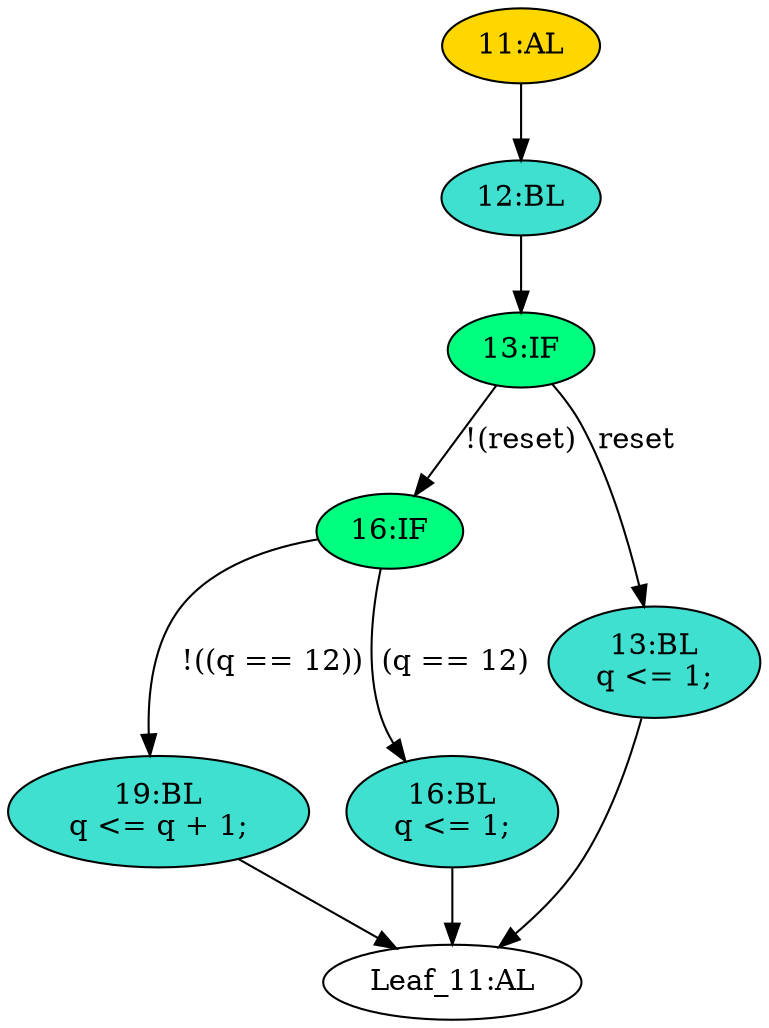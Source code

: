 strict digraph "" {
	node [label="\N"];
	"16:IF"	[ast="<pyverilog.vparser.ast.IfStatement object at 0x7f50096ef450>",
		fillcolor=springgreen,
		label="16:IF",
		statements="[]",
		style=filled,
		typ=IfStatement];
	"19:BL"	[ast="<pyverilog.vparser.ast.Block object at 0x7f50096ef590>",
		fillcolor=turquoise,
		label="19:BL
q <= q + 1;",
		statements="[<pyverilog.vparser.ast.NonblockingSubstitution object at 0x7f50096ef5d0>]",
		style=filled,
		typ=Block];
	"16:IF" -> "19:BL"	[cond="['q']",
		label="!((q == 12))",
		lineno=16];
	"16:BL"	[ast="<pyverilog.vparser.ast.Block object at 0x7f50096ef810>",
		fillcolor=turquoise,
		label="16:BL
q <= 1;",
		statements="[<pyverilog.vparser.ast.NonblockingSubstitution object at 0x7f50096ef850>]",
		style=filled,
		typ=Block];
	"16:IF" -> "16:BL"	[cond="['q']",
		label="(q == 12)",
		lineno=16];
	"Leaf_11:AL"	[def_var="['q']",
		label="Leaf_11:AL"];
	"19:BL" -> "Leaf_11:AL"	[cond="[]",
		lineno=None];
	"13:IF"	[ast="<pyverilog.vparser.ast.IfStatement object at 0x7f50096efbd0>",
		fillcolor=springgreen,
		label="13:IF",
		statements="[]",
		style=filled,
		typ=IfStatement];
	"13:IF" -> "16:IF"	[cond="['reset']",
		label="!(reset)",
		lineno=13];
	"13:BL"	[ast="<pyverilog.vparser.ast.Block object at 0x7f50096efc10>",
		fillcolor=turquoise,
		label="13:BL
q <= 1;",
		statements="[<pyverilog.vparser.ast.NonblockingSubstitution object at 0x7f50096efc50>]",
		style=filled,
		typ=Block];
	"13:IF" -> "13:BL"	[cond="['reset']",
		label=reset,
		lineno=13];
	"13:BL" -> "Leaf_11:AL"	[cond="[]",
		lineno=None];
	"12:BL"	[ast="<pyverilog.vparser.ast.Block object at 0x7f50096efb90>",
		fillcolor=turquoise,
		label="12:BL",
		statements="[]",
		style=filled,
		typ=Block];
	"12:BL" -> "13:IF"	[cond="[]",
		lineno=None];
	"11:AL"	[ast="<pyverilog.vparser.ast.Always object at 0x7f50096efa50>",
		clk_sens=True,
		fillcolor=gold,
		label="11:AL",
		sens="['clk']",
		statements="[]",
		style=filled,
		typ=Always,
		use_var="['reset', 'q']"];
	"11:AL" -> "12:BL"	[cond="[]",
		lineno=None];
	"16:BL" -> "Leaf_11:AL"	[cond="[]",
		lineno=None];
}

